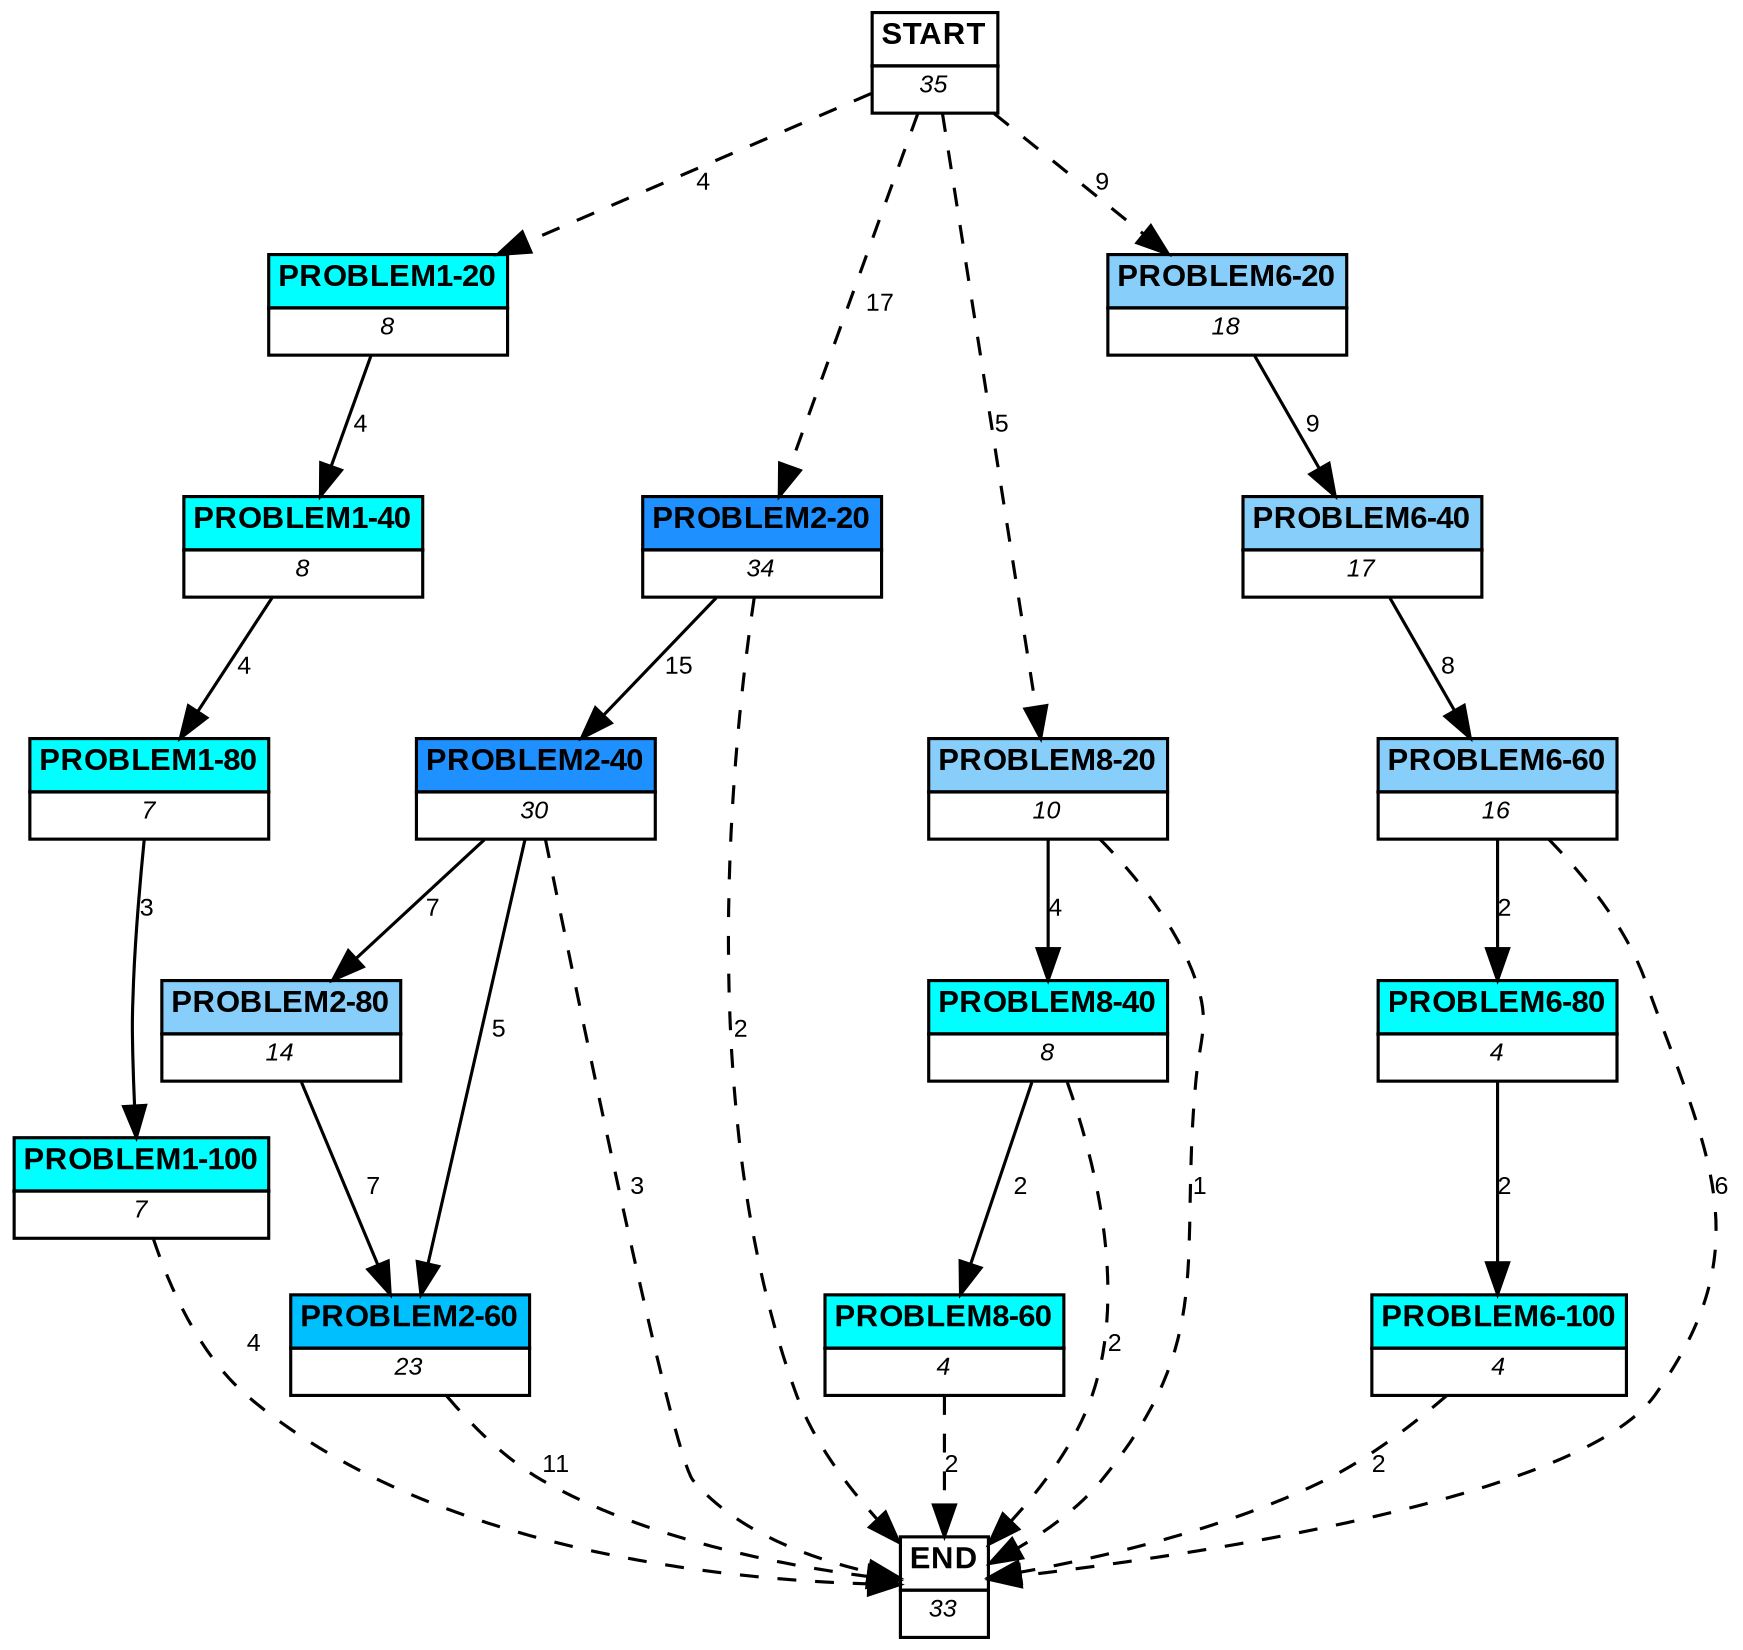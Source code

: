 digraph graphname {
	dpi = 150
	size="16,11!";
	margin = 0;
"PROBLEM1-20" [shape=plain, label=<<table border="0" cellborder="1" cellspacing="0"><tr><td bgcolor="aqua"><FONT face="Arial" POINT-SIZE="10"><b>PROBLEM1-20</b></FONT></td></tr><tr><td bgcolor="white"><FONT face="Arial" POINT-SIZE="8"><i>8</i></FONT></td></tr></table>>]
"PROBLEM1-40" [shape=plain, label=<<table border="0" cellborder="1" cellspacing="0"><tr><td bgcolor="aqua"><FONT face="Arial" POINT-SIZE="10"><b>PROBLEM1-40</b></FONT></td></tr><tr><td bgcolor="white"><FONT face="Arial" POINT-SIZE="8"><i>8</i></FONT></td></tr></table>>]
"PROBLEM1-80" [shape=plain, label=<<table border="0" cellborder="1" cellspacing="0"><tr><td bgcolor="aqua"><FONT face="Arial" POINT-SIZE="10"><b>PROBLEM1-80</b></FONT></td></tr><tr><td bgcolor="white"><FONT face="Arial" POINT-SIZE="8"><i>7</i></FONT></td></tr></table>>]
"PROBLEM1-100" [shape=plain, label=<<table border="0" cellborder="1" cellspacing="0"><tr><td bgcolor="aqua"><FONT face="Arial" POINT-SIZE="10"><b>PROBLEM1-100</b></FONT></td></tr><tr><td bgcolor="white"><FONT face="Arial" POINT-SIZE="8"><i>7</i></FONT></td></tr></table>>]
"PROBLEM2-20" [shape=plain, label=<<table border="0" cellborder="1" cellspacing="0"><tr><td bgcolor="dodgerblue"><FONT face="Arial" POINT-SIZE="10"><b>PROBLEM2-20</b></FONT></td></tr><tr><td bgcolor="white"><FONT face="Arial" POINT-SIZE="8"><i>34</i></FONT></td></tr></table>>]
"PROBLEM2-40" [shape=plain, label=<<table border="0" cellborder="1" cellspacing="0"><tr><td bgcolor="dodgerblue"><FONT face="Arial" POINT-SIZE="10"><b>PROBLEM2-40</b></FONT></td></tr><tr><td bgcolor="white"><FONT face="Arial" POINT-SIZE="8"><i>30</i></FONT></td></tr></table>>]
"PROBLEM2-80" [shape=plain, label=<<table border="0" cellborder="1" cellspacing="0"><tr><td bgcolor="lightskyblue"><FONT face="Arial" POINT-SIZE="10"><b>PROBLEM2-80</b></FONT></td></tr><tr><td bgcolor="white"><FONT face="Arial" POINT-SIZE="8"><i>14</i></FONT></td></tr></table>>]
"PROBLEM2-60" [shape=plain, label=<<table border="0" cellborder="1" cellspacing="0"><tr><td bgcolor="deepskyblue"><FONT face="Arial" POINT-SIZE="10"><b>PROBLEM2-60</b></FONT></td></tr><tr><td bgcolor="white"><FONT face="Arial" POINT-SIZE="8"><i>23</i></FONT></td></tr></table>>]
"PROBLEM8-20" [shape=plain, label=<<table border="0" cellborder="1" cellspacing="0"><tr><td bgcolor="lightskyblue"><FONT face="Arial" POINT-SIZE="10"><b>PROBLEM8-20</b></FONT></td></tr><tr><td bgcolor="white"><FONT face="Arial" POINT-SIZE="8"><i>10</i></FONT></td></tr></table>>]
"PROBLEM8-40" [shape=plain, label=<<table border="0" cellborder="1" cellspacing="0"><tr><td bgcolor="aqua"><FONT face="Arial" POINT-SIZE="10"><b>PROBLEM8-40</b></FONT></td></tr><tr><td bgcolor="white"><FONT face="Arial" POINT-SIZE="8"><i>8</i></FONT></td></tr></table>>]
"PROBLEM8-60" [shape=plain, label=<<table border="0" cellborder="1" cellspacing="0"><tr><td bgcolor="aqua"><FONT face="Arial" POINT-SIZE="10"><b>PROBLEM8-60</b></FONT></td></tr><tr><td bgcolor="white"><FONT face="Arial" POINT-SIZE="8"><i>4</i></FONT></td></tr></table>>]
"PROBLEM6-20" [shape=plain, label=<<table border="0" cellborder="1" cellspacing="0"><tr><td bgcolor="lightskyblue"><FONT face="Arial" POINT-SIZE="10"><b>PROBLEM6-20</b></FONT></td></tr><tr><td bgcolor="white"><FONT face="Arial" POINT-SIZE="8"><i>18</i></FONT></td></tr></table>>]
"PROBLEM6-40" [shape=plain, label=<<table border="0" cellborder="1" cellspacing="0"><tr><td bgcolor="lightskyblue"><FONT face="Arial" POINT-SIZE="10"><b>PROBLEM6-40</b></FONT></td></tr><tr><td bgcolor="white"><FONT face="Arial" POINT-SIZE="8"><i>17</i></FONT></td></tr></table>>]
"PROBLEM6-60" [shape=plain, label=<<table border="0" cellborder="1" cellspacing="0"><tr><td bgcolor="lightskyblue"><FONT face="Arial" POINT-SIZE="10"><b>PROBLEM6-60</b></FONT></td></tr><tr><td bgcolor="white"><FONT face="Arial" POINT-SIZE="8"><i>16</i></FONT></td></tr></table>>]
"PROBLEM6-80" [shape=plain, label=<<table border="0" cellborder="1" cellspacing="0"><tr><td bgcolor="aqua"><FONT face="Arial" POINT-SIZE="10"><b>PROBLEM6-80</b></FONT></td></tr><tr><td bgcolor="white"><FONT face="Arial" POINT-SIZE="8"><i>4</i></FONT></td></tr></table>>]
"PROBLEM6-100" [shape=plain, label=<<table border="0" cellborder="1" cellspacing="0"><tr><td bgcolor="aqua"><FONT face="Arial" POINT-SIZE="10"><b>PROBLEM6-100</b></FONT></td></tr><tr><td bgcolor="white"><FONT face="Arial" POINT-SIZE="8"><i>4</i></FONT></td></tr></table>>]
"START" [shape=plain, label=<<table border="0" cellborder="1" cellspacing="0"><tr><td bgcolor="white"><FONT face="Arial" POINT-SIZE="10"><b>START</b></FONT></td></tr><tr><td bgcolor="white"><FONT face="Arial" POINT-SIZE="8"><i>35</i></FONT></td></tr></table>>]
"END" [shape=plain, label=<<table border="0" cellborder="1" cellspacing="0"><tr><td bgcolor="white"><FONT face="Arial" POINT-SIZE="10"><b>END</b></FONT></td></tr><tr><td bgcolor="white"><FONT face="Arial" POINT-SIZE="8"><i>33</i></FONT></td></tr></table>>]
"PROBLEM1-20" -> "PROBLEM1-40" [ label ="4" labelfloat=false fontname="Arial" fontsize=8]
"PROBLEM1-40" -> "PROBLEM1-80" [ label ="4" labelfloat=false fontname="Arial" fontsize=8]
"PROBLEM1-80" -> "PROBLEM1-100" [ label ="3" labelfloat=false fontname="Arial" fontsize=8]
"PROBLEM1-100" -> "END" [ style = dashed label ="4" labelfloat=false fontname="Arial" fontsize=8]
"PROBLEM2-20" -> "PROBLEM2-40" [ label ="15" labelfloat=false fontname="Arial" fontsize=8]
"PROBLEM2-20" -> "END" [ style = dashed label ="2" labelfloat=false fontname="Arial" fontsize=8]
"PROBLEM2-40" -> "PROBLEM2-80" [ label ="7" labelfloat=false fontname="Arial" fontsize=8]
"PROBLEM2-40" -> "PROBLEM2-60" [ label ="5" labelfloat=false fontname="Arial" fontsize=8]
"PROBLEM2-40" -> "END" [ style = dashed label ="3" labelfloat=false fontname="Arial" fontsize=8]
"PROBLEM2-80" -> "PROBLEM2-60" [ label ="7" labelfloat=false fontname="Arial" fontsize=8]
"PROBLEM2-60" -> "END" [ style = dashed label ="11" labelfloat=false fontname="Arial" fontsize=8]
"PROBLEM8-20" -> "PROBLEM8-40" [ label ="4" labelfloat=false fontname="Arial" fontsize=8]
"PROBLEM8-20" -> "END" [ style = dashed label ="1" labelfloat=false fontname="Arial" fontsize=8]
"PROBLEM8-40" -> "PROBLEM8-60" [ label ="2" labelfloat=false fontname="Arial" fontsize=8]
"PROBLEM8-40" -> "END" [ style = dashed label ="2" labelfloat=false fontname="Arial" fontsize=8]
"PROBLEM8-60" -> "END" [ style = dashed label ="2" labelfloat=false fontname="Arial" fontsize=8]
"PROBLEM6-20" -> "PROBLEM6-40" [ label ="9" labelfloat=false fontname="Arial" fontsize=8]
"PROBLEM6-40" -> "PROBLEM6-60" [ label ="8" labelfloat=false fontname="Arial" fontsize=8]
"PROBLEM6-60" -> "PROBLEM6-80" [ label ="2" labelfloat=false fontname="Arial" fontsize=8]
"PROBLEM6-60" -> "END" [ style = dashed label ="6" labelfloat=false fontname="Arial" fontsize=8]
"PROBLEM6-80" -> "PROBLEM6-100" [ label ="2" labelfloat=false fontname="Arial" fontsize=8]
"PROBLEM6-100" -> "END" [ style = dashed label ="2" labelfloat=false fontname="Arial" fontsize=8]
"START" -> "PROBLEM1-20" [ style = dashed label ="4" labelfloat=false fontname="Arial" fontsize=8]
"START" -> "PROBLEM2-20" [ style = dashed label ="17" labelfloat=false fontname="Arial" fontsize=8]
"START" -> "PROBLEM8-20" [ style = dashed label ="5" labelfloat=false fontname="Arial" fontsize=8]
"START" -> "PROBLEM6-20" [ style = dashed label ="9" labelfloat=false fontname="Arial" fontsize=8]
}
